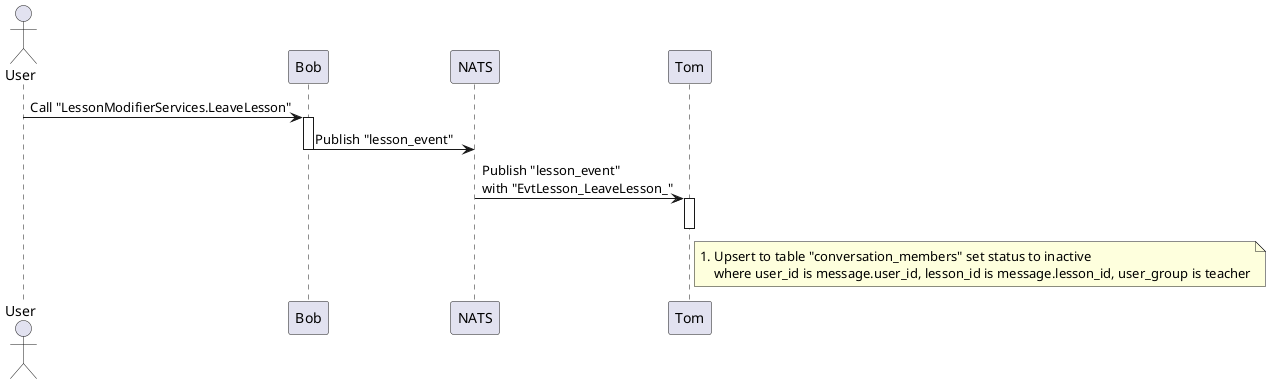 @startuml communication_simplified
hide circle

actor User as User order 10
participant NATS as NATS order 30
participant Bob as Bob order 20
participant Tom as Tom order 40
User   -> Bob:  Call "LessonModifierServices.LeaveLesson"
activate Bob
Bob -> NATS: Publish "lesson_event"
deactivate Bob
NATS -> Tom: Publish "lesson_event"\nwith "EvtLesson_LeaveLesson_"
activate Tom
note right Tom
1. Upsert to table "conversation_members" set status to inactive 
    where user_id is message.user_id, lesson_id is message.lesson_id, user_group is teacher
end note
deactivate Tom
@enduml